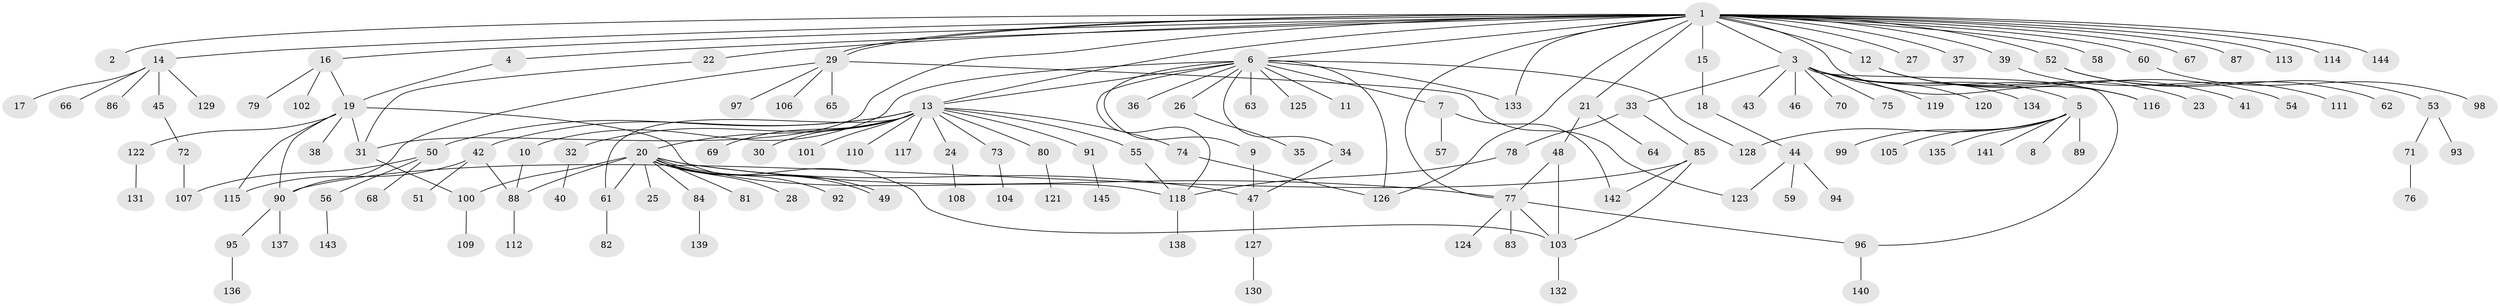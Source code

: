 // Generated by graph-tools (version 1.1) at 2025/01/03/09/25 03:01:53]
// undirected, 145 vertices, 176 edges
graph export_dot {
graph [start="1"]
  node [color=gray90,style=filled];
  1;
  2;
  3;
  4;
  5;
  6;
  7;
  8;
  9;
  10;
  11;
  12;
  13;
  14;
  15;
  16;
  17;
  18;
  19;
  20;
  21;
  22;
  23;
  24;
  25;
  26;
  27;
  28;
  29;
  30;
  31;
  32;
  33;
  34;
  35;
  36;
  37;
  38;
  39;
  40;
  41;
  42;
  43;
  44;
  45;
  46;
  47;
  48;
  49;
  50;
  51;
  52;
  53;
  54;
  55;
  56;
  57;
  58;
  59;
  60;
  61;
  62;
  63;
  64;
  65;
  66;
  67;
  68;
  69;
  70;
  71;
  72;
  73;
  74;
  75;
  76;
  77;
  78;
  79;
  80;
  81;
  82;
  83;
  84;
  85;
  86;
  87;
  88;
  89;
  90;
  91;
  92;
  93;
  94;
  95;
  96;
  97;
  98;
  99;
  100;
  101;
  102;
  103;
  104;
  105;
  106;
  107;
  108;
  109;
  110;
  111;
  112;
  113;
  114;
  115;
  116;
  117;
  118;
  119;
  120;
  121;
  122;
  123;
  124;
  125;
  126;
  127;
  128;
  129;
  130;
  131;
  132;
  133;
  134;
  135;
  136;
  137;
  138;
  139;
  140;
  141;
  142;
  143;
  144;
  145;
  1 -- 2;
  1 -- 3;
  1 -- 4;
  1 -- 6;
  1 -- 12;
  1 -- 13;
  1 -- 14;
  1 -- 15;
  1 -- 16;
  1 -- 21;
  1 -- 22;
  1 -- 27;
  1 -- 29;
  1 -- 29;
  1 -- 31;
  1 -- 37;
  1 -- 39;
  1 -- 52;
  1 -- 58;
  1 -- 60;
  1 -- 67;
  1 -- 77;
  1 -- 87;
  1 -- 113;
  1 -- 114;
  1 -- 116;
  1 -- 126;
  1 -- 133;
  1 -- 144;
  3 -- 5;
  3 -- 33;
  3 -- 43;
  3 -- 46;
  3 -- 70;
  3 -- 75;
  3 -- 96;
  3 -- 116;
  3 -- 119;
  3 -- 120;
  3 -- 134;
  4 -- 19;
  5 -- 8;
  5 -- 89;
  5 -- 99;
  5 -- 105;
  5 -- 128;
  5 -- 135;
  5 -- 141;
  6 -- 7;
  6 -- 9;
  6 -- 10;
  6 -- 11;
  6 -- 13;
  6 -- 26;
  6 -- 34;
  6 -- 36;
  6 -- 63;
  6 -- 118;
  6 -- 125;
  6 -- 126;
  6 -- 128;
  6 -- 133;
  7 -- 57;
  7 -- 142;
  9 -- 47;
  10 -- 88;
  12 -- 23;
  12 -- 41;
  12 -- 54;
  13 -- 20;
  13 -- 24;
  13 -- 30;
  13 -- 32;
  13 -- 42;
  13 -- 50;
  13 -- 55;
  13 -- 61;
  13 -- 69;
  13 -- 73;
  13 -- 74;
  13 -- 80;
  13 -- 91;
  13 -- 101;
  13 -- 110;
  13 -- 117;
  14 -- 17;
  14 -- 45;
  14 -- 66;
  14 -- 86;
  14 -- 129;
  15 -- 18;
  16 -- 19;
  16 -- 79;
  16 -- 102;
  18 -- 44;
  19 -- 31;
  19 -- 38;
  19 -- 90;
  19 -- 115;
  19 -- 118;
  19 -- 122;
  20 -- 25;
  20 -- 28;
  20 -- 47;
  20 -- 49;
  20 -- 49;
  20 -- 61;
  20 -- 77;
  20 -- 81;
  20 -- 84;
  20 -- 88;
  20 -- 92;
  20 -- 100;
  20 -- 103;
  21 -- 48;
  21 -- 64;
  22 -- 31;
  24 -- 108;
  26 -- 35;
  29 -- 65;
  29 -- 90;
  29 -- 97;
  29 -- 106;
  29 -- 123;
  31 -- 100;
  32 -- 40;
  33 -- 78;
  33 -- 85;
  34 -- 47;
  39 -- 111;
  42 -- 51;
  42 -- 88;
  42 -- 115;
  44 -- 59;
  44 -- 94;
  44 -- 123;
  45 -- 72;
  47 -- 127;
  48 -- 77;
  48 -- 103;
  50 -- 56;
  50 -- 68;
  50 -- 107;
  52 -- 53;
  52 -- 62;
  53 -- 71;
  53 -- 93;
  55 -- 118;
  56 -- 143;
  60 -- 98;
  61 -- 82;
  71 -- 76;
  72 -- 107;
  73 -- 104;
  74 -- 126;
  77 -- 83;
  77 -- 96;
  77 -- 103;
  77 -- 124;
  78 -- 118;
  80 -- 121;
  84 -- 139;
  85 -- 90;
  85 -- 103;
  85 -- 142;
  88 -- 112;
  90 -- 95;
  90 -- 137;
  91 -- 145;
  95 -- 136;
  96 -- 140;
  100 -- 109;
  103 -- 132;
  118 -- 138;
  122 -- 131;
  127 -- 130;
}
